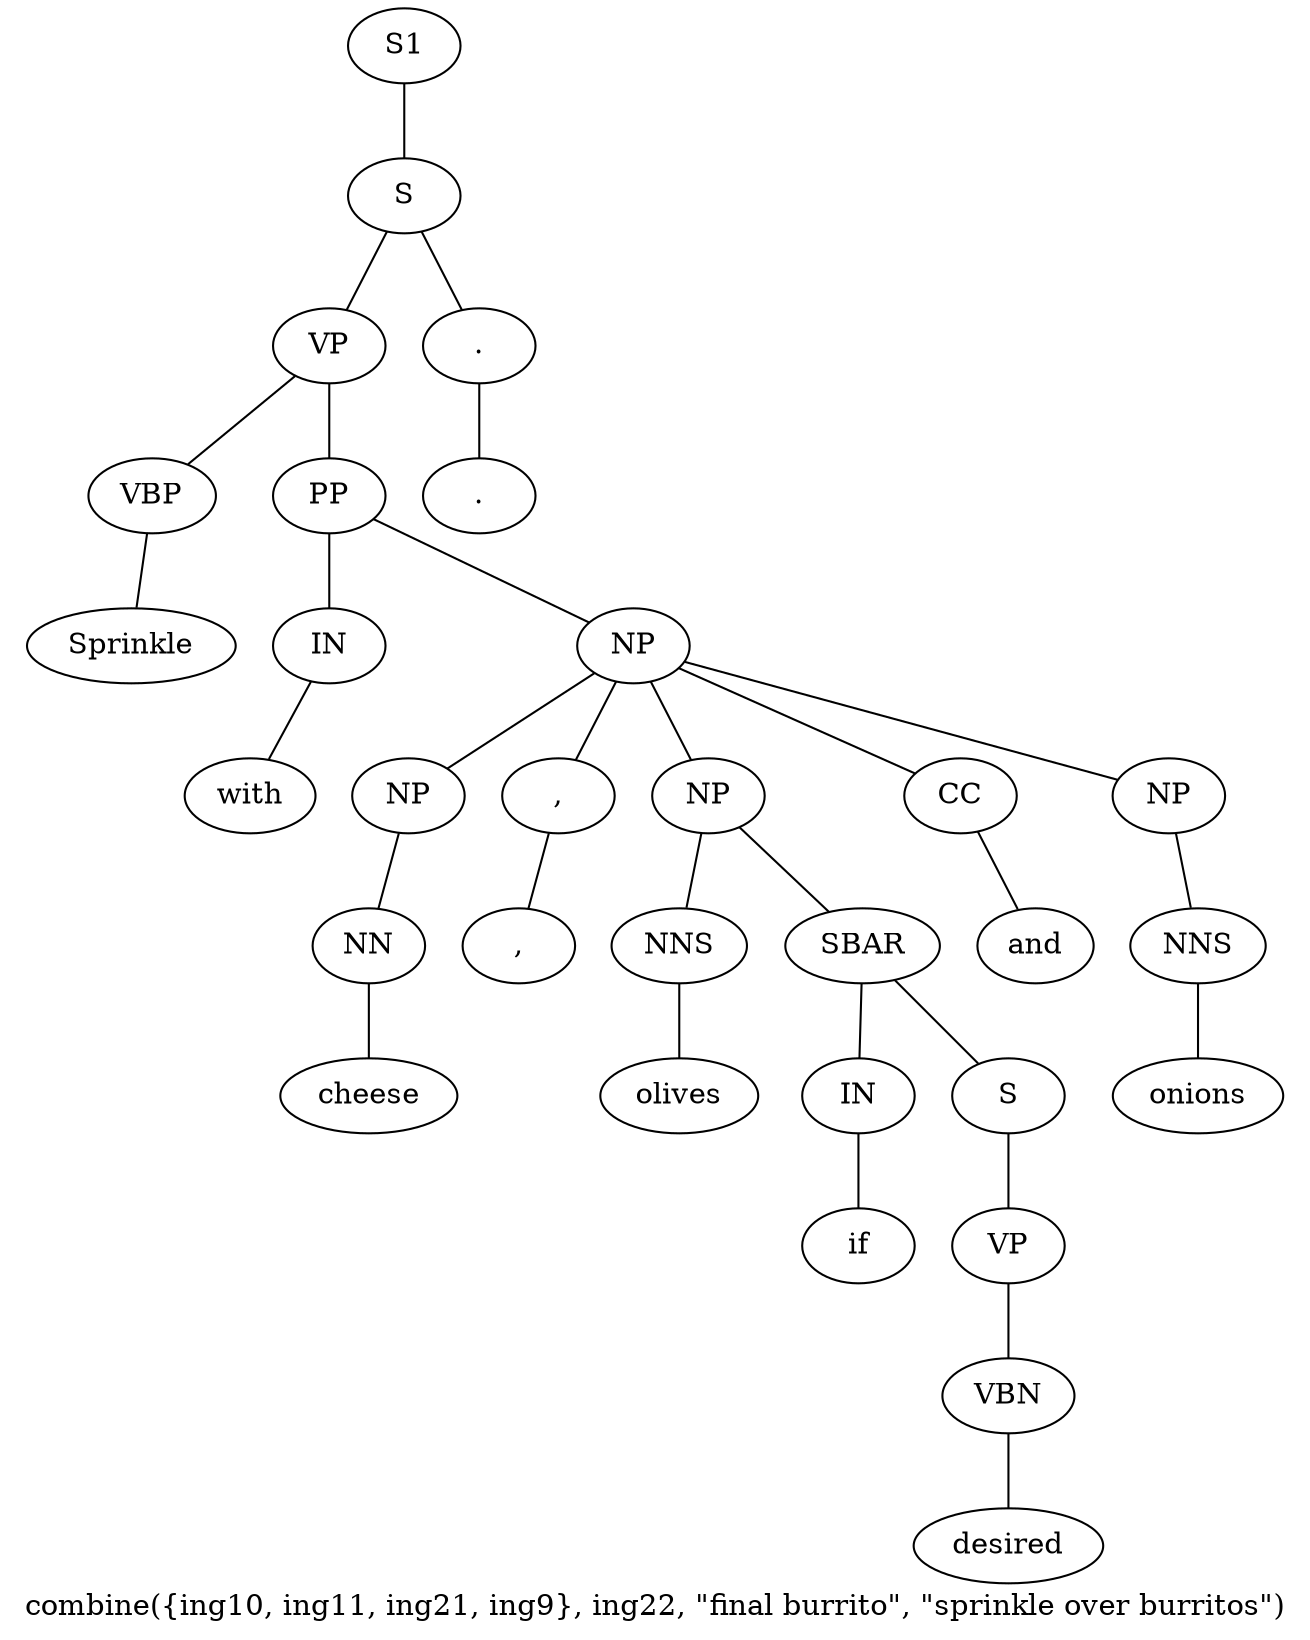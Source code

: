 graph SyntaxGraph {
	label = "combine({ing10, ing11, ing21, ing9}, ing22, \"final burrito\", \"sprinkle over burritos\")";
	Node0 [label="S1"];
	Node1 [label="S"];
	Node2 [label="VP"];
	Node3 [label="VBP"];
	Node4 [label="Sprinkle"];
	Node5 [label="PP"];
	Node6 [label="IN"];
	Node7 [label="with"];
	Node8 [label="NP"];
	Node9 [label="NP"];
	Node10 [label="NN"];
	Node11 [label="cheese"];
	Node12 [label=","];
	Node13 [label=","];
	Node14 [label="NP"];
	Node15 [label="NNS"];
	Node16 [label="olives"];
	Node17 [label="SBAR"];
	Node18 [label="IN"];
	Node19 [label="if"];
	Node20 [label="S"];
	Node21 [label="VP"];
	Node22 [label="VBN"];
	Node23 [label="desired"];
	Node24 [label="CC"];
	Node25 [label="and"];
	Node26 [label="NP"];
	Node27 [label="NNS"];
	Node28 [label="onions"];
	Node29 [label="."];
	Node30 [label="."];

	Node0 -- Node1;
	Node1 -- Node2;
	Node1 -- Node29;
	Node2 -- Node3;
	Node2 -- Node5;
	Node3 -- Node4;
	Node5 -- Node6;
	Node5 -- Node8;
	Node6 -- Node7;
	Node8 -- Node9;
	Node8 -- Node12;
	Node8 -- Node14;
	Node8 -- Node24;
	Node8 -- Node26;
	Node9 -- Node10;
	Node10 -- Node11;
	Node12 -- Node13;
	Node14 -- Node15;
	Node14 -- Node17;
	Node15 -- Node16;
	Node17 -- Node18;
	Node17 -- Node20;
	Node18 -- Node19;
	Node20 -- Node21;
	Node21 -- Node22;
	Node22 -- Node23;
	Node24 -- Node25;
	Node26 -- Node27;
	Node27 -- Node28;
	Node29 -- Node30;
}